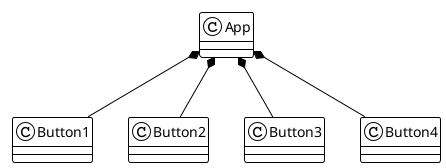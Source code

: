 @startuml react
!theme plain

App *-- Button1
App *-- Button2
App *-- Button3
App *-- Button4


@enduml